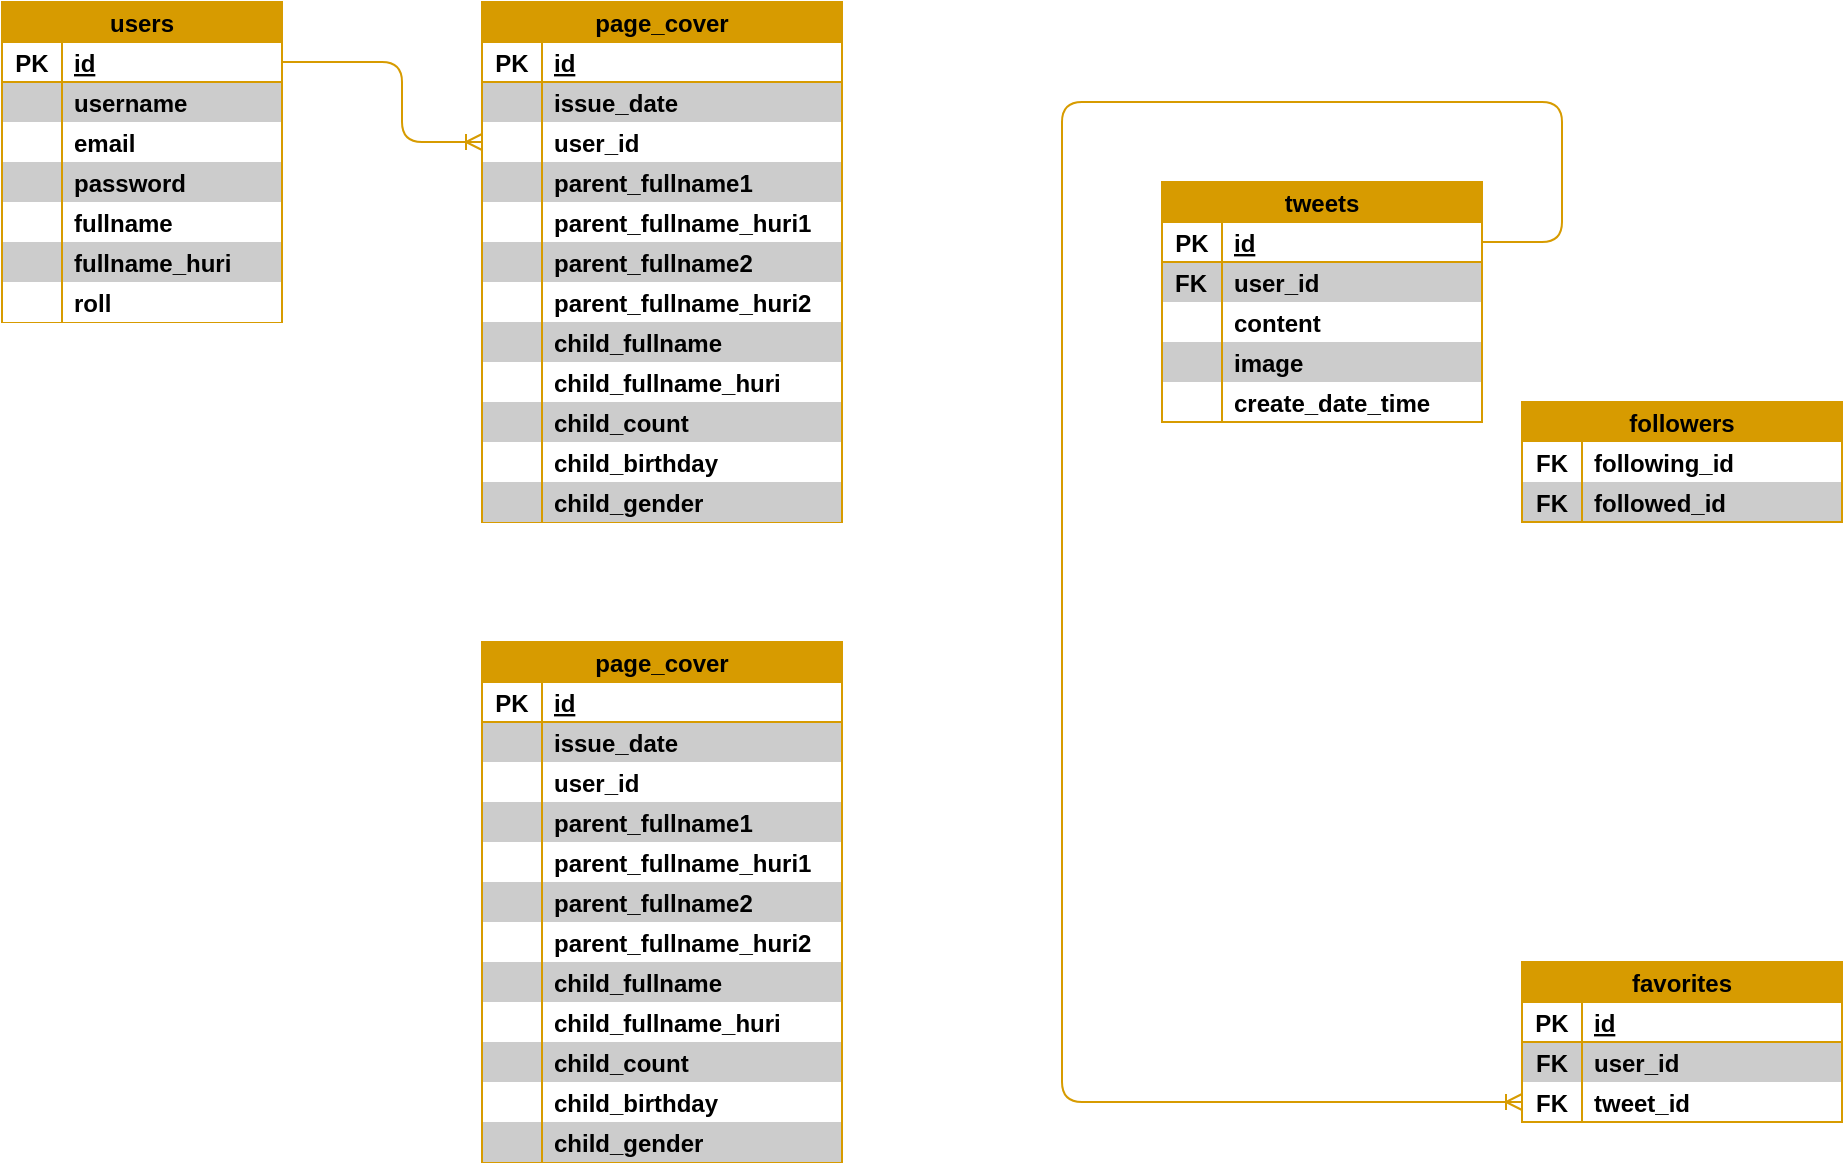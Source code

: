 <mxfile>
    <diagram id="yRzsNNlzmwT56zNl8328" name="ページ1">
        <mxGraphModel dx="1032" dy="677" grid="1" gridSize="10" guides="1" tooltips="1" connect="1" arrows="1" fold="1" page="1" pageScale="1" pageWidth="1169" pageHeight="827" background="none" math="0" shadow="0">
            <root>
                <mxCell id="0"/>
                <mxCell id="1" parent="0"/>
                <mxCell id="111" value="" style="fontSize=12;html=1;endArrow=ERoneToMany;fontColor=#FFFFFF;edgeStyle=orthogonalEdgeStyle;exitX=1;exitY=0.5;exitDx=0;exitDy=0;fillColor=#e51400;strokeColor=#D79B00;rounded=1;strokeWidth=1;entryX=0;entryY=0.5;entryDx=0;entryDy=0;" parent="1" source="220" target="277" edge="1">
                    <mxGeometry width="100" height="100" relative="1" as="geometry">
                        <mxPoint x="770.0" y="690.54" as="sourcePoint"/>
                        <mxPoint x="750" y="610" as="targetPoint"/>
                        <Array as="points">
                            <mxPoint x="820" y="160"/>
                            <mxPoint x="820" y="90"/>
                            <mxPoint x="570" y="90"/>
                            <mxPoint x="570" y="590"/>
                        </Array>
                    </mxGeometry>
                </mxCell>
                <mxCell id="163" value="users" style="shape=table;startSize=20;container=1;collapsible=1;childLayout=tableLayout;fixedRows=1;rowLines=0;fontStyle=1;align=center;resizeLast=1;fillStyle=auto;strokeColor=#D79B00;strokeWidth=1;fontColor=#000000;fillColor=#D79B00;gradientColor=none;gradientDirection=radial;verticalAlign=middle;rounded=0;shadow=0;spacing=0;" parent="1" vertex="1">
                    <mxGeometry x="40" y="40" width="140" height="160" as="geometry"/>
                </mxCell>
                <mxCell id="164" value="" style="shape=tableRow;horizontal=0;startSize=0;swimlaneHead=0;swimlaneBody=0;fillColor=none;collapsible=0;dropTarget=0;points=[[0,0.5],[1,0.5]];portConstraint=eastwest;top=0;left=0;right=0;bottom=1;fillStyle=auto;strokeColor=#D79B00;strokeWidth=1;fontColor=#000000;" parent="163" vertex="1">
                    <mxGeometry y="20" width="140" height="20" as="geometry"/>
                </mxCell>
                <mxCell id="165" value="PK" style="shape=partialRectangle;connectable=0;fillColor=#FFFFFF;top=1;left=1;bottom=1;right=1;fontStyle=1;overflow=hidden;fillStyle=auto;strokeColor=#D79B00;strokeWidth=1;fontColor=#000000;gradientColor=none;align=center;spacingLeft=0;labelBackgroundColor=none;dashed=1;dashPattern=1 1;spacing=0;" parent="164" vertex="1">
                    <mxGeometry width="30" height="20" as="geometry">
                        <mxRectangle width="30" height="20" as="alternateBounds"/>
                    </mxGeometry>
                </mxCell>
                <mxCell id="166" value="id" style="shape=partialRectangle;connectable=0;fillColor=#FFFFFF;top=1;left=1;bottom=1;right=1;align=left;spacingLeft=6;fontStyle=5;overflow=hidden;fillStyle=auto;strokeColor=#D79B00;strokeWidth=1;fontColor=#000000;labelBackgroundColor=none;dashed=1;dashPattern=1 1;noLabel=0;portConstraintRotation=0;spacing=0;" parent="164" vertex="1">
                    <mxGeometry x="30" width="110" height="20" as="geometry">
                        <mxRectangle width="110" height="20" as="alternateBounds"/>
                    </mxGeometry>
                </mxCell>
                <mxCell id="167" value="" style="shape=tableRow;horizontal=1;startSize=0;swimlaneHead=0;swimlaneBody=0;fillColor=none;collapsible=0;dropTarget=0;points=[[0,0.5],[1,0.5]];portConstraint=eastwest;top=0;left=0;right=0;bottom=0;fillStyle=auto;strokeColor=#D79B00;strokeWidth=1;fontColor=#000000;swimlaneFillColor=default;labelBorderColor=none;labelBackgroundColor=#FF3333;" parent="163" vertex="1">
                    <mxGeometry y="40" width="140" height="20" as="geometry"/>
                </mxCell>
                <mxCell id="168" value="" style="shape=partialRectangle;connectable=0;fillColor=#CCCCCC;top=1;left=1;bottom=0;right=0;editable=1;overflow=hidden;fillStyle=auto;strokeColor=#D79B00;strokeWidth=1;fontColor=#000000;spacing=0;" parent="167" vertex="1">
                    <mxGeometry width="30" height="20" as="geometry">
                        <mxRectangle width="30" height="20" as="alternateBounds"/>
                    </mxGeometry>
                </mxCell>
                <mxCell id="169" value="username" style="shape=partialRectangle;connectable=0;fillColor=#CCCCCC;top=1;left=1;bottom=0;right=1;align=left;spacingLeft=6;overflow=hidden;fillStyle=auto;strokeColor=#D79B00;strokeWidth=1;fontColor=#000000;fontStyle=1;perimeterSpacing=0;spacing=0;" parent="167" vertex="1">
                    <mxGeometry x="30" width="110" height="20" as="geometry">
                        <mxRectangle width="110" height="20" as="alternateBounds"/>
                    </mxGeometry>
                </mxCell>
                <mxCell id="170" value="" style="shape=tableRow;horizontal=0;startSize=0;swimlaneHead=0;swimlaneBody=0;fillColor=none;collapsible=0;dropTarget=0;points=[[0,0.5],[1,0.5]];portConstraint=eastwest;top=0;left=0;right=0;bottom=0;fillStyle=auto;strokeColor=none;strokeWidth=0;fontColor=#000000;" parent="163" vertex="1">
                    <mxGeometry y="60" width="140" height="20" as="geometry"/>
                </mxCell>
                <mxCell id="171" value="" style="shape=partialRectangle;connectable=0;fillColor=#FFFFFF;top=0;left=1;bottom=0;right=1;editable=1;overflow=hidden;fillStyle=auto;strokeColor=#D79B00;strokeWidth=1;fontColor=#000000;spacing=0;" parent="170" vertex="1">
                    <mxGeometry width="30" height="20" as="geometry">
                        <mxRectangle width="30" height="20" as="alternateBounds"/>
                    </mxGeometry>
                </mxCell>
                <mxCell id="172" value="email" style="shape=partialRectangle;connectable=0;fillColor=#FFFFFF;top=0;left=1;bottom=0;right=1;align=left;spacingLeft=6;overflow=hidden;fillStyle=auto;strokeColor=#D79B00;strokeWidth=1;fontColor=#000000;fontStyle=1;spacing=0;" parent="170" vertex="1">
                    <mxGeometry x="30" width="110" height="20" as="geometry">
                        <mxRectangle width="110" height="20" as="alternateBounds"/>
                    </mxGeometry>
                </mxCell>
                <mxCell id="188" value="" style="shape=tableRow;horizontal=0;startSize=0;swimlaneHead=0;swimlaneBody=0;fillColor=none;collapsible=0;dropTarget=0;points=[[0,0.5],[1,0.5]];portConstraint=eastwest;top=0;left=0;right=0;bottom=0;fillStyle=auto;strokeColor=none;strokeWidth=0;fontColor=#000000;" parent="163" vertex="1">
                    <mxGeometry y="80" width="140" height="20" as="geometry"/>
                </mxCell>
                <mxCell id="189" value="" style="shape=partialRectangle;connectable=0;fillColor=#CCCCCC;top=0;left=1;bottom=0;right=1;editable=1;overflow=hidden;fillStyle=auto;strokeColor=#D79B00;strokeWidth=1;fontColor=#000000;spacing=0;" parent="188" vertex="1">
                    <mxGeometry width="30" height="20" as="geometry">
                        <mxRectangle width="30" height="20" as="alternateBounds"/>
                    </mxGeometry>
                </mxCell>
                <mxCell id="190" value="password" style="shape=partialRectangle;connectable=0;fillColor=#CCCCCC;top=0;left=1;bottom=0;right=1;align=left;spacingLeft=6;overflow=hidden;fillStyle=auto;strokeColor=#D79B00;strokeWidth=1;fontColor=#000000;fontStyle=1;spacing=0;" parent="188" vertex="1">
                    <mxGeometry x="30" width="110" height="20" as="geometry">
                        <mxRectangle width="110" height="20" as="alternateBounds"/>
                    </mxGeometry>
                </mxCell>
                <mxCell id="210" value="" style="shape=tableRow;horizontal=0;startSize=0;swimlaneHead=0;swimlaneBody=0;fillColor=none;collapsible=0;dropTarget=0;points=[[0,0.5],[1,0.5]];portConstraint=eastwest;top=0;left=0;right=0;bottom=0;fillStyle=auto;strokeColor=none;strokeWidth=0;fontColor=#000000;" parent="163" vertex="1">
                    <mxGeometry y="100" width="140" height="20" as="geometry"/>
                </mxCell>
                <mxCell id="211" value="" style="shape=partialRectangle;connectable=0;fillColor=#FFFFFF;top=0;left=1;bottom=0;right=1;editable=1;overflow=hidden;fillStyle=auto;strokeColor=#D79B00;strokeWidth=1;fontColor=#000000;spacing=0;" parent="210" vertex="1">
                    <mxGeometry width="30" height="20" as="geometry">
                        <mxRectangle width="30" height="20" as="alternateBounds"/>
                    </mxGeometry>
                </mxCell>
                <mxCell id="212" value="fullname" style="shape=partialRectangle;connectable=0;fillColor=#FFFFFF;top=0;left=1;bottom=0;right=1;align=left;spacingLeft=6;overflow=hidden;fillStyle=auto;strokeColor=#D79B00;strokeWidth=1;fontColor=#000000;fontStyle=1;spacing=0;" parent="210" vertex="1">
                    <mxGeometry x="30" width="110" height="20" as="geometry">
                        <mxRectangle width="110" height="20" as="alternateBounds"/>
                    </mxGeometry>
                </mxCell>
                <mxCell id="213" value="" style="shape=tableRow;horizontal=0;startSize=0;swimlaneHead=0;swimlaneBody=0;fillColor=none;collapsible=0;dropTarget=0;points=[[0,0.5],[1,0.5]];portConstraint=eastwest;top=0;left=0;right=0;bottom=0;fillStyle=auto;strokeColor=none;strokeWidth=0;fontColor=#000000;" parent="163" vertex="1">
                    <mxGeometry y="120" width="140" height="20" as="geometry"/>
                </mxCell>
                <mxCell id="214" value="" style="shape=partialRectangle;connectable=0;fillColor=#CCCCCC;top=0;left=1;bottom=0;right=1;editable=1;overflow=hidden;fillStyle=auto;strokeColor=#D79B00;strokeWidth=1;fontColor=#000000;spacing=0;" parent="213" vertex="1">
                    <mxGeometry width="30" height="20" as="geometry">
                        <mxRectangle width="30" height="20" as="alternateBounds"/>
                    </mxGeometry>
                </mxCell>
                <mxCell id="215" value="fullname_huri" style="shape=partialRectangle;connectable=0;fillColor=#CCCCCC;top=0;left=1;bottom=0;right=1;align=left;spacingLeft=6;overflow=hidden;fillStyle=auto;strokeColor=#D79B00;strokeWidth=1;fontColor=#000000;fontStyle=1;spacing=0;" parent="213" vertex="1">
                    <mxGeometry x="30" width="110" height="20" as="geometry">
                        <mxRectangle width="110" height="20" as="alternateBounds"/>
                    </mxGeometry>
                </mxCell>
                <mxCell id="216" value="" style="shape=tableRow;horizontal=0;startSize=0;swimlaneHead=0;swimlaneBody=0;fillColor=none;collapsible=0;dropTarget=0;points=[[0,0.5],[1,0.5]];portConstraint=eastwest;top=0;left=0;right=0;bottom=0;fillStyle=auto;strokeColor=none;strokeWidth=0;fontColor=#000000;" parent="163" vertex="1">
                    <mxGeometry y="140" width="140" height="20" as="geometry"/>
                </mxCell>
                <mxCell id="217" value="" style="shape=partialRectangle;connectable=0;fillColor=#FFFFFF;top=0;left=1;bottom=0;right=1;editable=1;overflow=hidden;fillStyle=auto;strokeColor=#D79B00;strokeWidth=1;fontColor=#000000;spacing=0;" parent="216" vertex="1">
                    <mxGeometry width="30" height="20" as="geometry">
                        <mxRectangle width="30" height="20" as="alternateBounds"/>
                    </mxGeometry>
                </mxCell>
                <mxCell id="218" value="roll" style="shape=partialRectangle;connectable=0;fillColor=#FFFFFF;top=0;left=1;bottom=0;right=1;align=left;spacingLeft=6;overflow=hidden;fillStyle=auto;strokeColor=#D79B00;strokeWidth=1;fontColor=#000000;fontStyle=1;spacing=0;" parent="216" vertex="1">
                    <mxGeometry x="30" width="110" height="20" as="geometry">
                        <mxRectangle width="110" height="20" as="alternateBounds"/>
                    </mxGeometry>
                </mxCell>
                <mxCell id="219" value="tweets" style="shape=table;startSize=20;container=1;collapsible=1;childLayout=tableLayout;fixedRows=1;rowLines=0;fontStyle=1;align=center;resizeLast=1;fillStyle=auto;strokeColor=#D79B00;strokeWidth=1;fontColor=#000000;fillColor=#D79B00;gradientColor=none;gradientDirection=radial;verticalAlign=middle;rounded=0;shadow=0;spacing=0;" parent="1" vertex="1">
                    <mxGeometry x="620" y="130" width="160" height="120" as="geometry"/>
                </mxCell>
                <mxCell id="220" value="" style="shape=tableRow;horizontal=0;startSize=0;swimlaneHead=0;swimlaneBody=0;fillColor=none;collapsible=0;dropTarget=0;points=[[0,0.5],[1,0.5]];portConstraint=eastwest;top=0;left=0;right=0;bottom=1;fillStyle=auto;strokeColor=#D79B00;strokeWidth=1;fontColor=#000000;" parent="219" vertex="1">
                    <mxGeometry y="20" width="160" height="20" as="geometry"/>
                </mxCell>
                <mxCell id="221" value="PK" style="shape=partialRectangle;connectable=0;fillColor=#FFFFFF;top=1;left=1;bottom=1;right=1;fontStyle=1;overflow=hidden;fillStyle=auto;strokeColor=#D79B00;strokeWidth=1;fontColor=#000000;gradientColor=none;align=center;spacingLeft=0;labelBackgroundColor=none;dashed=1;dashPattern=1 1;" parent="220" vertex="1">
                    <mxGeometry width="30" height="20" as="geometry">
                        <mxRectangle width="30" height="20" as="alternateBounds"/>
                    </mxGeometry>
                </mxCell>
                <mxCell id="222" value="id" style="shape=partialRectangle;connectable=0;fillColor=#FFFFFF;top=1;left=1;bottom=1;right=1;align=left;spacingLeft=6;fontStyle=5;overflow=hidden;fillStyle=auto;strokeColor=#D79B00;strokeWidth=1;fontColor=#000000;labelBackgroundColor=none;dashed=1;dashPattern=1 1;noLabel=0;portConstraintRotation=0;spacing=0;" parent="220" vertex="1">
                    <mxGeometry x="30" width="130" height="20" as="geometry">
                        <mxRectangle width="130" height="20" as="alternateBounds"/>
                    </mxGeometry>
                </mxCell>
                <mxCell id="223" value="" style="shape=tableRow;horizontal=1;startSize=0;swimlaneHead=0;swimlaneBody=0;fillColor=none;collapsible=0;dropTarget=0;points=[[0,0.5],[1,0.5]];portConstraint=eastwest;top=0;left=0;right=0;bottom=0;fillStyle=auto;strokeColor=#D79B00;strokeWidth=1;fontColor=#000000;swimlaneFillColor=default;labelBorderColor=none;labelBackgroundColor=#FF3333;" parent="219" vertex="1">
                    <mxGeometry y="40" width="160" height="20" as="geometry"/>
                </mxCell>
                <mxCell id="224" value="FK" style="shape=partialRectangle;connectable=0;fillColor=#CCCCCC;top=1;left=1;bottom=0;right=0;editable=1;overflow=hidden;fillStyle=auto;strokeColor=#D79B00;strokeWidth=1;fontColor=#000000;fontStyle=1;align=center;gradientColor=none;spacingLeft=-1;labelBackgroundColor=none;dashed=1;dashPattern=1 1;" parent="223" vertex="1">
                    <mxGeometry width="30" height="20" as="geometry">
                        <mxRectangle width="30" height="20" as="alternateBounds"/>
                    </mxGeometry>
                </mxCell>
                <mxCell id="225" value="user_id" style="shape=partialRectangle;connectable=0;fillColor=#CCCCCC;top=1;left=1;bottom=0;right=1;align=left;spacingLeft=6;overflow=hidden;fillStyle=auto;strokeColor=#D79B00;strokeWidth=1;fontColor=#000000;fontStyle=1;perimeterSpacing=0;spacing=0;" parent="223" vertex="1">
                    <mxGeometry x="30" width="130" height="20" as="geometry">
                        <mxRectangle width="130" height="20" as="alternateBounds"/>
                    </mxGeometry>
                </mxCell>
                <mxCell id="226" value="" style="shape=tableRow;horizontal=0;startSize=0;swimlaneHead=0;swimlaneBody=0;fillColor=none;collapsible=0;dropTarget=0;points=[[0,0.5],[1,0.5]];portConstraint=eastwest;top=0;left=0;right=0;bottom=0;fillStyle=auto;strokeColor=none;strokeWidth=0;fontColor=#000000;" parent="219" vertex="1">
                    <mxGeometry y="60" width="160" height="20" as="geometry"/>
                </mxCell>
                <mxCell id="227" value="" style="shape=partialRectangle;connectable=0;fillColor=#FFFFFF;top=0;left=1;bottom=0;right=1;editable=1;overflow=hidden;fillStyle=auto;strokeColor=#D79B00;strokeWidth=1;fontColor=#000000;" parent="226" vertex="1">
                    <mxGeometry width="30" height="20" as="geometry">
                        <mxRectangle width="30" height="20" as="alternateBounds"/>
                    </mxGeometry>
                </mxCell>
                <mxCell id="228" value="content" style="shape=partialRectangle;connectable=0;fillColor=#FFFFFF;top=0;left=1;bottom=0;right=1;align=left;spacingLeft=6;overflow=hidden;fillStyle=auto;strokeColor=#D79B00;strokeWidth=1;fontColor=#000000;fontStyle=1;spacing=0;" parent="226" vertex="1">
                    <mxGeometry x="30" width="130" height="20" as="geometry">
                        <mxRectangle width="130" height="20" as="alternateBounds"/>
                    </mxGeometry>
                </mxCell>
                <mxCell id="229" value="" style="shape=tableRow;horizontal=0;startSize=0;swimlaneHead=0;swimlaneBody=0;fillColor=none;collapsible=0;dropTarget=0;points=[[0,0.5],[1,0.5]];portConstraint=eastwest;top=0;left=0;right=0;bottom=0;fillStyle=auto;strokeColor=none;strokeWidth=0;fontColor=#000000;" parent="219" vertex="1">
                    <mxGeometry y="80" width="160" height="20" as="geometry"/>
                </mxCell>
                <mxCell id="230" value="" style="shape=partialRectangle;connectable=0;fillColor=#CCCCCC;top=0;left=1;bottom=0;right=1;editable=1;overflow=hidden;fillStyle=auto;strokeColor=#D79B00;strokeWidth=1;fontColor=#000000;" parent="229" vertex="1">
                    <mxGeometry width="30" height="20" as="geometry">
                        <mxRectangle width="30" height="20" as="alternateBounds"/>
                    </mxGeometry>
                </mxCell>
                <mxCell id="231" value="image" style="shape=partialRectangle;connectable=0;fillColor=#CCCCCC;top=0;left=1;bottom=0;right=1;align=left;spacingLeft=6;overflow=hidden;fillStyle=auto;strokeColor=#D79B00;strokeWidth=1;fontColor=#000000;fontStyle=1;spacing=0;" parent="229" vertex="1">
                    <mxGeometry x="30" width="130" height="20" as="geometry">
                        <mxRectangle width="130" height="20" as="alternateBounds"/>
                    </mxGeometry>
                </mxCell>
                <mxCell id="232" value="" style="shape=tableRow;horizontal=0;startSize=0;swimlaneHead=0;swimlaneBody=0;fillColor=none;collapsible=0;dropTarget=0;points=[[0,0.5],[1,0.5]];portConstraint=eastwest;top=0;left=0;right=0;bottom=0;fillStyle=auto;strokeColor=none;strokeWidth=0;fontColor=#000000;" parent="219" vertex="1">
                    <mxGeometry y="100" width="160" height="20" as="geometry"/>
                </mxCell>
                <mxCell id="233" value="" style="shape=partialRectangle;connectable=0;fillColor=#FFFFFF;top=0;left=1;bottom=1;right=1;editable=1;overflow=hidden;fillStyle=auto;strokeColor=#D79B00;strokeWidth=1;fontColor=#000000;" parent="232" vertex="1">
                    <mxGeometry width="30" height="20" as="geometry">
                        <mxRectangle width="30" height="20" as="alternateBounds"/>
                    </mxGeometry>
                </mxCell>
                <mxCell id="234" value="create_date_time" style="shape=partialRectangle;connectable=0;fillColor=#FFFFFF;top=0;left=1;bottom=1;right=1;align=left;spacingLeft=6;overflow=hidden;fillStyle=auto;strokeColor=#D79B00;strokeWidth=1;fontColor=#000000;fontStyle=1;spacing=0;" parent="232" vertex="1">
                    <mxGeometry x="30" width="130" height="20" as="geometry">
                        <mxRectangle width="130" height="20" as="alternateBounds"/>
                    </mxGeometry>
                </mxCell>
                <mxCell id="270" value="favorites" style="shape=table;startSize=20;container=1;collapsible=1;childLayout=tableLayout;fixedRows=1;rowLines=0;fontStyle=1;align=center;resizeLast=1;fillStyle=auto;strokeColor=#D79B00;strokeWidth=1;fontColor=#000000;fillColor=#D79B00;gradientColor=none;gradientDirection=radial;verticalAlign=middle;rounded=0;shadow=0;spacing=0;" parent="1" vertex="1">
                    <mxGeometry x="800" y="520" width="160" height="80" as="geometry"/>
                </mxCell>
                <mxCell id="271" value="" style="shape=tableRow;horizontal=0;startSize=0;swimlaneHead=0;swimlaneBody=0;fillColor=none;collapsible=0;dropTarget=0;points=[[0,0.5],[1,0.5]];portConstraint=eastwest;top=0;left=0;right=0;bottom=1;fillStyle=auto;strokeColor=#D79B00;strokeWidth=1;fontColor=#000000;" parent="270" vertex="1">
                    <mxGeometry y="20" width="160" height="20" as="geometry"/>
                </mxCell>
                <mxCell id="272" value="PK" style="shape=partialRectangle;connectable=0;fillColor=#FFFFFF;top=1;left=1;bottom=1;right=1;fontStyle=1;overflow=hidden;fillStyle=auto;strokeColor=#D79B00;strokeWidth=1;fontColor=#000000;gradientColor=none;align=center;spacingLeft=0;labelBackgroundColor=none;dashed=1;dashPattern=1 1;spacing=0;" parent="271" vertex="1">
                    <mxGeometry width="30" height="20" as="geometry">
                        <mxRectangle width="30" height="20" as="alternateBounds"/>
                    </mxGeometry>
                </mxCell>
                <mxCell id="273" value="id" style="shape=partialRectangle;connectable=0;fillColor=#FFFFFF;top=1;left=1;bottom=1;right=1;align=left;spacingLeft=6;fontStyle=5;overflow=hidden;fillStyle=auto;strokeColor=#D79B00;strokeWidth=1;fontColor=#000000;labelBackgroundColor=none;dashed=1;dashPattern=1 1;noLabel=0;portConstraintRotation=0;spacing=0;" parent="271" vertex="1">
                    <mxGeometry x="30" width="130" height="20" as="geometry">
                        <mxRectangle width="130" height="20" as="alternateBounds"/>
                    </mxGeometry>
                </mxCell>
                <mxCell id="274" value="" style="shape=tableRow;horizontal=1;startSize=0;swimlaneHead=0;swimlaneBody=0;fillColor=none;collapsible=0;dropTarget=0;points=[[0,0.5],[1,0.5]];portConstraint=eastwest;top=0;left=0;right=0;bottom=0;fillStyle=auto;strokeColor=#D79B00;strokeWidth=1;fontColor=#000000;swimlaneFillColor=default;labelBorderColor=none;labelBackgroundColor=#FF3333;" parent="270" vertex="1">
                    <mxGeometry y="40" width="160" height="20" as="geometry"/>
                </mxCell>
                <mxCell id="275" value="FK" style="shape=partialRectangle;connectable=0;fillColor=#CCCCCC;top=1;left=1;bottom=0;right=0;editable=1;overflow=hidden;fillStyle=auto;strokeColor=#D79B00;strokeWidth=1;fontColor=#000000;fontStyle=1;align=center;gradientColor=none;spacingLeft=0;labelBackgroundColor=none;dashed=1;dashPattern=1 1;spacing=0;" parent="274" vertex="1">
                    <mxGeometry width="30" height="20" as="geometry">
                        <mxRectangle width="30" height="20" as="alternateBounds"/>
                    </mxGeometry>
                </mxCell>
                <mxCell id="276" value="user_id" style="shape=partialRectangle;connectable=0;fillColor=#CCCCCC;top=1;left=1;bottom=0;right=1;align=left;spacingLeft=6;overflow=hidden;fillStyle=auto;strokeColor=#D79B00;strokeWidth=1;fontColor=#000000;fontStyle=1;perimeterSpacing=0;spacing=0;" parent="274" vertex="1">
                    <mxGeometry x="30" width="130" height="20" as="geometry">
                        <mxRectangle width="130" height="20" as="alternateBounds"/>
                    </mxGeometry>
                </mxCell>
                <mxCell id="277" value="" style="shape=tableRow;horizontal=0;startSize=0;swimlaneHead=0;swimlaneBody=0;fillColor=none;collapsible=0;dropTarget=0;points=[[0,0.5],[1,0.5]];portConstraint=eastwest;top=0;left=0;right=0;bottom=0;fillStyle=auto;strokeColor=none;strokeWidth=0;fontColor=#000000;" parent="270" vertex="1">
                    <mxGeometry y="60" width="160" height="20" as="geometry"/>
                </mxCell>
                <mxCell id="278" value="FK" style="shape=partialRectangle;connectable=0;fillColor=#FFFFFF;top=0;left=1;bottom=1;right=1;editable=1;overflow=hidden;fillStyle=auto;strokeColor=#D79B00;strokeWidth=1;fontColor=#000000;fontStyle=1;align=center;spacing=0;" parent="277" vertex="1">
                    <mxGeometry width="30" height="20" as="geometry">
                        <mxRectangle width="30" height="20" as="alternateBounds"/>
                    </mxGeometry>
                </mxCell>
                <mxCell id="279" value="tweet_id" style="shape=partialRectangle;connectable=0;fillColor=#FFFFFF;top=0;left=1;bottom=1;right=1;align=left;spacingLeft=6;overflow=hidden;fillStyle=auto;strokeColor=#D79B00;strokeWidth=1;fontColor=#000000;fontStyle=1;spacing=0;" parent="277" vertex="1">
                    <mxGeometry x="30" width="130" height="20" as="geometry">
                        <mxRectangle width="130" height="20" as="alternateBounds"/>
                    </mxGeometry>
                </mxCell>
                <mxCell id="289" value="followers" style="shape=table;startSize=20;container=1;collapsible=1;childLayout=tableLayout;fixedRows=1;rowLines=0;fontStyle=1;align=center;resizeLast=1;fillStyle=auto;strokeColor=#D79B00;strokeWidth=1;fontColor=#000000;fillColor=#D79B00;gradientColor=none;gradientDirection=radial;verticalAlign=middle;rounded=0;shadow=0;spacing=0;" parent="1" vertex="1">
                    <mxGeometry x="800" y="240" width="160" height="60" as="geometry"/>
                </mxCell>
                <mxCell id="296" value="" style="shape=tableRow;horizontal=0;startSize=0;swimlaneHead=0;swimlaneBody=0;fillColor=none;collapsible=0;dropTarget=0;points=[[0,0.5],[1,0.5]];portConstraint=eastwest;top=0;left=0;right=0;bottom=0;fillStyle=auto;strokeColor=none;strokeWidth=0;fontColor=#000000;" parent="289" vertex="1">
                    <mxGeometry y="20" width="160" height="20" as="geometry"/>
                </mxCell>
                <mxCell id="297" value="FK" style="shape=partialRectangle;connectable=0;fillColor=#FFFFFF;top=0;left=1;bottom=0;right=1;editable=1;overflow=hidden;fillStyle=auto;strokeColor=#D79B00;strokeWidth=1;fontColor=#000000;fontStyle=1;align=center;spacing=0;" parent="296" vertex="1">
                    <mxGeometry width="30" height="20" as="geometry">
                        <mxRectangle width="30" height="20" as="alternateBounds"/>
                    </mxGeometry>
                </mxCell>
                <mxCell id="298" value="following_id" style="shape=partialRectangle;connectable=0;fillColor=#FFFFFF;top=0;left=1;bottom=0;right=1;align=left;spacingLeft=6;overflow=hidden;fillStyle=auto;strokeColor=#D79B00;strokeWidth=1;fontColor=#000000;fontStyle=1;spacing=0;" parent="296" vertex="1">
                    <mxGeometry x="30" width="130" height="20" as="geometry">
                        <mxRectangle width="130" height="20" as="alternateBounds"/>
                    </mxGeometry>
                </mxCell>
                <mxCell id="305" value="" style="shape=tableRow;horizontal=0;startSize=0;swimlaneHead=0;swimlaneBody=0;fillColor=none;collapsible=0;dropTarget=0;points=[[0,0.5],[1,0.5]];portConstraint=eastwest;top=0;left=0;right=0;bottom=0;fillStyle=auto;strokeColor=none;strokeWidth=1;fontColor=#000000;swimlaneFillColor=none;" parent="289" vertex="1">
                    <mxGeometry y="40" width="160" height="20" as="geometry"/>
                </mxCell>
                <mxCell id="306" value="FK" style="shape=partialRectangle;connectable=0;fillColor=#CCCCCC;top=0;left=1;bottom=1;right=1;editable=1;overflow=hidden;fillStyle=auto;strokeColor=#D79B00;strokeWidth=1;fontColor=#000000;spacing=0;fontStyle=1" parent="305" vertex="1">
                    <mxGeometry width="30" height="20" as="geometry">
                        <mxRectangle width="30" height="20" as="alternateBounds"/>
                    </mxGeometry>
                </mxCell>
                <mxCell id="307" value="followed_id" style="shape=partialRectangle;connectable=0;fillColor=#CCCCCC;top=0;left=1;bottom=1;right=1;align=left;spacingLeft=6;overflow=hidden;fillStyle=auto;strokeColor=#D79B00;strokeWidth=1;fontColor=#000000;fontStyle=1;spacing=0;" parent="305" vertex="1">
                    <mxGeometry x="30" width="130" height="20" as="geometry">
                        <mxRectangle width="130" height="20" as="alternateBounds"/>
                    </mxGeometry>
                </mxCell>
                <mxCell id="353" value="" style="fontSize=12;html=1;endArrow=ERoneToMany;fontColor=#FFFFFF;edgeStyle=orthogonalEdgeStyle;fillColor=#e51400;strokeColor=#D79B00;rounded=1;strokeWidth=1;exitX=1;exitY=0.5;exitDx=0;exitDy=0;entryX=0;entryY=0.5;entryDx=0;entryDy=0;" parent="1" source="164" target="452" edge="1">
                    <mxGeometry width="100" height="100" relative="1" as="geometry">
                        <mxPoint x="200" y="70" as="sourcePoint"/>
                        <mxPoint x="280" y="70" as="targetPoint"/>
                        <Array as="points">
                            <mxPoint x="240" y="70"/>
                            <mxPoint x="240" y="110"/>
                        </Array>
                    </mxGeometry>
                </mxCell>
                <mxCell id="408" value="" style="shape=tableRow;horizontal=0;startSize=0;swimlaneHead=0;swimlaneBody=0;fillColor=none;collapsible=0;dropTarget=0;points=[[0,0.5],[1,0.5]];portConstraint=eastwest;top=0;left=0;right=0;bottom=0;" vertex="1" parent="1">
                    <mxGeometry x="60" y="380" width="180" height="30" as="geometry"/>
                </mxCell>
                <mxCell id="409" value="" style="shape=partialRectangle;connectable=0;fillColor=none;top=0;left=0;bottom=0;right=0;editable=1;overflow=hidden;" vertex="1" parent="408">
                    <mxGeometry width="30" height="30" as="geometry">
                        <mxRectangle width="30" height="30" as="alternateBounds"/>
                    </mxGeometry>
                </mxCell>
                <mxCell id="411" value="" style="shape=tableRow;horizontal=0;startSize=0;swimlaneHead=0;swimlaneBody=0;fillColor=none;collapsible=0;dropTarget=0;points=[[0,0.5],[1,0.5]];portConstraint=eastwest;top=0;left=0;right=0;bottom=0;" vertex="1" parent="1">
                    <mxGeometry x="70" y="390" width="180" height="30" as="geometry"/>
                </mxCell>
                <mxCell id="414" value="" style="shape=tableRow;horizontal=0;startSize=0;swimlaneHead=0;swimlaneBody=0;fillColor=none;collapsible=0;dropTarget=0;points=[[0,0.5],[1,0.5]];portConstraint=eastwest;top=0;left=0;right=0;bottom=0;" vertex="1" parent="1">
                    <mxGeometry x="80" y="400" width="340" height="30" as="geometry"/>
                </mxCell>
                <mxCell id="415" value="" style="shape=partialRectangle;connectable=0;fillColor=none;top=0;left=0;bottom=0;right=0;editable=1;overflow=hidden;" vertex="1" parent="414">
                    <mxGeometry width="30" height="30" as="geometry">
                        <mxRectangle width="30" height="30" as="alternateBounds"/>
                    </mxGeometry>
                </mxCell>
                <mxCell id="445" value="page_cover" style="shape=table;startSize=20;container=1;collapsible=1;childLayout=tableLayout;fixedRows=1;rowLines=0;fontStyle=1;align=center;resizeLast=1;fillStyle=auto;strokeColor=#D79B00;strokeWidth=1;fontColor=#000000;fillColor=#D79B00;gradientColor=none;gradientDirection=radial;verticalAlign=middle;rounded=0;shadow=0;spacing=0;" vertex="1" parent="1">
                    <mxGeometry x="280" y="40" width="180" height="260" as="geometry"/>
                </mxCell>
                <mxCell id="446" value="" style="shape=tableRow;horizontal=0;startSize=0;swimlaneHead=0;swimlaneBody=0;fillColor=none;collapsible=0;dropTarget=0;points=[[0,0.5],[1,0.5]];portConstraint=eastwest;top=0;left=0;right=0;bottom=1;fillStyle=auto;strokeColor=#D79B00;strokeWidth=1;fontColor=#000000;" vertex="1" parent="445">
                    <mxGeometry y="20" width="180" height="20" as="geometry"/>
                </mxCell>
                <mxCell id="447" value="PK" style="shape=partialRectangle;connectable=0;fillColor=#FFFFFF;top=1;left=1;bottom=1;right=1;fontStyle=1;overflow=hidden;fillStyle=auto;strokeColor=#D79B00;strokeWidth=1;fontColor=#000000;gradientColor=none;align=center;spacingLeft=0;labelBackgroundColor=none;dashed=1;dashPattern=1 1;spacing=0;" vertex="1" parent="446">
                    <mxGeometry width="30" height="20" as="geometry">
                        <mxRectangle width="30" height="20" as="alternateBounds"/>
                    </mxGeometry>
                </mxCell>
                <mxCell id="448" value="id" style="shape=partialRectangle;connectable=0;fillColor=#FFFFFF;top=1;left=1;bottom=1;right=1;align=left;spacingLeft=6;fontStyle=5;overflow=hidden;fillStyle=auto;strokeColor=#D79B00;strokeWidth=1;fontColor=#000000;labelBackgroundColor=none;dashed=1;dashPattern=1 1;noLabel=0;portConstraintRotation=0;spacing=0;" vertex="1" parent="446">
                    <mxGeometry x="30" width="150" height="20" as="geometry">
                        <mxRectangle width="150" height="20" as="alternateBounds"/>
                    </mxGeometry>
                </mxCell>
                <mxCell id="449" value="" style="shape=tableRow;horizontal=1;startSize=0;swimlaneHead=0;swimlaneBody=0;fillColor=none;collapsible=0;dropTarget=0;points=[[0,0.5],[1,0.5]];portConstraint=eastwest;top=0;left=0;right=0;bottom=0;fillStyle=auto;strokeColor=#D79B00;strokeWidth=1;fontColor=#000000;swimlaneFillColor=default;labelBorderColor=none;labelBackgroundColor=#FF3333;" vertex="1" parent="445">
                    <mxGeometry y="40" width="180" height="20" as="geometry"/>
                </mxCell>
                <mxCell id="450" value="" style="shape=partialRectangle;connectable=0;fillColor=#CCCCCC;top=1;left=1;bottom=0;right=0;editable=1;overflow=hidden;fillStyle=auto;strokeColor=#D79B00;strokeWidth=1;fontColor=#000000;spacing=0;" vertex="1" parent="449">
                    <mxGeometry width="30" height="20" as="geometry">
                        <mxRectangle width="30" height="20" as="alternateBounds"/>
                    </mxGeometry>
                </mxCell>
                <mxCell id="451" value="issue_date" style="shape=partialRectangle;connectable=0;fillColor=#CCCCCC;top=1;left=1;bottom=0;right=1;align=left;spacingLeft=6;overflow=hidden;fillStyle=auto;strokeColor=#D79B00;strokeWidth=1;fontColor=#000000;fontStyle=1;perimeterSpacing=0;spacing=0;" vertex="1" parent="449">
                    <mxGeometry x="30" width="150" height="20" as="geometry">
                        <mxRectangle width="150" height="20" as="alternateBounds"/>
                    </mxGeometry>
                </mxCell>
                <mxCell id="452" value="" style="shape=tableRow;horizontal=0;startSize=0;swimlaneHead=0;swimlaneBody=0;fillColor=none;collapsible=0;dropTarget=0;points=[[0,0.5],[1,0.5]];portConstraint=eastwest;top=0;left=0;right=0;bottom=0;fillStyle=auto;strokeColor=none;strokeWidth=0;fontColor=#000000;" vertex="1" parent="445">
                    <mxGeometry y="60" width="180" height="20" as="geometry"/>
                </mxCell>
                <mxCell id="453" value="" style="shape=partialRectangle;connectable=0;fillColor=#FFFFFF;top=0;left=1;bottom=0;right=1;editable=1;overflow=hidden;fillStyle=auto;strokeColor=#D79B00;strokeWidth=1;fontColor=#000000;spacing=0;" vertex="1" parent="452">
                    <mxGeometry width="30" height="20" as="geometry">
                        <mxRectangle width="30" height="20" as="alternateBounds"/>
                    </mxGeometry>
                </mxCell>
                <mxCell id="454" value="user_id" style="shape=partialRectangle;connectable=0;fillColor=#FFFFFF;top=0;left=1;bottom=0;right=1;align=left;spacingLeft=6;overflow=hidden;fillStyle=auto;strokeColor=#D79B00;strokeWidth=1;fontColor=#000000;fontStyle=1;spacing=0;" vertex="1" parent="452">
                    <mxGeometry x="30" width="150" height="20" as="geometry">
                        <mxRectangle width="150" height="20" as="alternateBounds"/>
                    </mxGeometry>
                </mxCell>
                <mxCell id="455" value="" style="shape=tableRow;horizontal=0;startSize=0;swimlaneHead=0;swimlaneBody=0;fillColor=none;collapsible=0;dropTarget=0;points=[[0,0.5],[1,0.5]];portConstraint=eastwest;top=0;left=0;right=0;bottom=0;fillStyle=auto;strokeColor=none;strokeWidth=0;fontColor=#000000;" vertex="1" parent="445">
                    <mxGeometry y="80" width="180" height="20" as="geometry"/>
                </mxCell>
                <mxCell id="456" value="" style="shape=partialRectangle;connectable=0;fillColor=#CCCCCC;top=0;left=1;bottom=0;right=1;editable=1;overflow=hidden;fillStyle=auto;strokeColor=#D79B00;strokeWidth=1;fontColor=#000000;spacing=0;" vertex="1" parent="455">
                    <mxGeometry width="30" height="20" as="geometry">
                        <mxRectangle width="30" height="20" as="alternateBounds"/>
                    </mxGeometry>
                </mxCell>
                <mxCell id="457" value="parent_fullname1" style="shape=partialRectangle;connectable=0;fillColor=#CCCCCC;top=0;left=1;bottom=0;right=1;align=left;spacingLeft=6;overflow=hidden;fillStyle=auto;strokeColor=#D79B00;strokeWidth=1;fontColor=#000000;fontStyle=1;spacing=0;" vertex="1" parent="455">
                    <mxGeometry x="30" width="150" height="20" as="geometry">
                        <mxRectangle width="150" height="20" as="alternateBounds"/>
                    </mxGeometry>
                </mxCell>
                <mxCell id="458" value="" style="shape=tableRow;horizontal=0;startSize=0;swimlaneHead=0;swimlaneBody=0;fillColor=none;collapsible=0;dropTarget=0;points=[[0,0.5],[1,0.5]];portConstraint=eastwest;top=0;left=0;right=0;bottom=0;fillStyle=auto;strokeColor=none;strokeWidth=0;fontColor=#000000;" vertex="1" parent="445">
                    <mxGeometry y="100" width="180" height="20" as="geometry"/>
                </mxCell>
                <mxCell id="459" value="" style="shape=partialRectangle;connectable=0;fillColor=#FFFFFF;top=0;left=1;bottom=0;right=1;editable=1;overflow=hidden;fillStyle=auto;strokeColor=#D79B00;strokeWidth=1;fontColor=#000000;spacing=0;" vertex="1" parent="458">
                    <mxGeometry width="30" height="20" as="geometry">
                        <mxRectangle width="30" height="20" as="alternateBounds"/>
                    </mxGeometry>
                </mxCell>
                <mxCell id="460" value="parent_fullname_huri1" style="shape=partialRectangle;connectable=0;fillColor=#FFFFFF;top=0;left=1;bottom=0;right=1;align=left;spacingLeft=6;overflow=hidden;fillStyle=auto;strokeColor=#D79B00;strokeWidth=1;fontColor=#000000;fontStyle=1;spacing=0;" vertex="1" parent="458">
                    <mxGeometry x="30" width="150" height="20" as="geometry">
                        <mxRectangle width="150" height="20" as="alternateBounds"/>
                    </mxGeometry>
                </mxCell>
                <mxCell id="461" value="" style="shape=tableRow;horizontal=0;startSize=0;swimlaneHead=0;swimlaneBody=0;fillColor=none;collapsible=0;dropTarget=0;points=[[0,0.5],[1,0.5]];portConstraint=eastwest;top=0;left=0;right=0;bottom=0;fillStyle=auto;strokeColor=none;strokeWidth=0;fontColor=#000000;" vertex="1" parent="445">
                    <mxGeometry y="120" width="180" height="20" as="geometry"/>
                </mxCell>
                <mxCell id="462" value="" style="shape=partialRectangle;connectable=0;fillColor=#CCCCCC;top=0;left=1;bottom=0;right=1;editable=1;overflow=hidden;fillStyle=auto;strokeColor=#D79B00;strokeWidth=1;fontColor=#000000;spacing=0;" vertex="1" parent="461">
                    <mxGeometry width="30" height="20" as="geometry">
                        <mxRectangle width="30" height="20" as="alternateBounds"/>
                    </mxGeometry>
                </mxCell>
                <mxCell id="463" value="parent_fullname2" style="shape=partialRectangle;connectable=0;fillColor=#CCCCCC;top=0;left=1;bottom=0;right=1;align=left;spacingLeft=6;overflow=hidden;fillStyle=auto;strokeColor=#D79B00;strokeWidth=1;fontColor=#000000;fontStyle=1;spacing=0;" vertex="1" parent="461">
                    <mxGeometry x="30" width="150" height="20" as="geometry">
                        <mxRectangle width="150" height="20" as="alternateBounds"/>
                    </mxGeometry>
                </mxCell>
                <mxCell id="464" value="" style="shape=tableRow;horizontal=0;startSize=0;swimlaneHead=0;swimlaneBody=0;fillColor=none;collapsible=0;dropTarget=0;points=[[0,0.5],[1,0.5]];portConstraint=eastwest;top=0;left=0;right=0;bottom=0;fillStyle=auto;strokeColor=none;strokeWidth=0;fontColor=#000000;" vertex="1" parent="445">
                    <mxGeometry y="140" width="180" height="20" as="geometry"/>
                </mxCell>
                <mxCell id="465" value="" style="shape=partialRectangle;connectable=0;fillColor=#FFFFFF;top=0;left=1;bottom=0;right=1;editable=1;overflow=hidden;fillStyle=auto;strokeColor=#D79B00;strokeWidth=1;fontColor=#000000;spacing=0;" vertex="1" parent="464">
                    <mxGeometry width="30" height="20" as="geometry">
                        <mxRectangle width="30" height="20" as="alternateBounds"/>
                    </mxGeometry>
                </mxCell>
                <mxCell id="466" value="parent_fullname_huri2" style="shape=partialRectangle;connectable=0;fillColor=#FFFFFF;top=0;left=1;bottom=0;right=1;align=left;spacingLeft=6;overflow=hidden;fillStyle=auto;strokeColor=#D79B00;strokeWidth=1;fontColor=#000000;fontStyle=1;spacing=0;" vertex="1" parent="464">
                    <mxGeometry x="30" width="150" height="20" as="geometry">
                        <mxRectangle width="150" height="20" as="alternateBounds"/>
                    </mxGeometry>
                </mxCell>
                <mxCell id="514" style="shape=tableRow;horizontal=0;startSize=0;swimlaneHead=0;swimlaneBody=0;fillColor=none;collapsible=0;dropTarget=0;points=[[0,0.5],[1,0.5]];portConstraint=eastwest;top=0;left=0;right=0;bottom=0;fillStyle=auto;strokeColor=none;strokeWidth=0;fontColor=#000000;" vertex="1" parent="445">
                    <mxGeometry y="160" width="180" height="20" as="geometry"/>
                </mxCell>
                <mxCell id="515" style="shape=partialRectangle;connectable=0;fillColor=#CCCCCC;top=0;left=1;bottom=0;right=1;editable=1;overflow=hidden;fillStyle=auto;strokeColor=#D79B00;strokeWidth=1;fontColor=#000000;spacing=0;" vertex="1" parent="514">
                    <mxGeometry width="30" height="20" as="geometry">
                        <mxRectangle width="30" height="20" as="alternateBounds"/>
                    </mxGeometry>
                </mxCell>
                <mxCell id="516" value="child_fullname" style="shape=partialRectangle;connectable=0;fillColor=#CCCCCC;top=0;left=1;bottom=0;right=1;align=left;spacingLeft=6;overflow=hidden;fillStyle=auto;strokeColor=#D79B00;strokeWidth=1;fontColor=#000000;fontStyle=1;spacing=0;" vertex="1" parent="514">
                    <mxGeometry x="30" width="150" height="20" as="geometry">
                        <mxRectangle width="150" height="20" as="alternateBounds"/>
                    </mxGeometry>
                </mxCell>
                <mxCell id="517" style="shape=tableRow;horizontal=0;startSize=0;swimlaneHead=0;swimlaneBody=0;fillColor=none;collapsible=0;dropTarget=0;points=[[0,0.5],[1,0.5]];portConstraint=eastwest;top=0;left=0;right=0;bottom=0;fillStyle=auto;strokeColor=none;strokeWidth=0;fontColor=#000000;" vertex="1" parent="445">
                    <mxGeometry y="180" width="180" height="20" as="geometry"/>
                </mxCell>
                <mxCell id="518" style="shape=partialRectangle;connectable=0;fillColor=#FFFFFF;top=0;left=1;bottom=0;right=1;editable=1;overflow=hidden;fillStyle=auto;strokeColor=#D79B00;strokeWidth=1;fontColor=#000000;spacing=0;" vertex="1" parent="517">
                    <mxGeometry width="30" height="20" as="geometry">
                        <mxRectangle width="30" height="20" as="alternateBounds"/>
                    </mxGeometry>
                </mxCell>
                <mxCell id="519" value="child_fullname_huri" style="shape=partialRectangle;connectable=0;fillColor=#FFFFFF;top=0;left=1;bottom=0;right=1;align=left;spacingLeft=6;overflow=hidden;fillStyle=auto;strokeColor=#D79B00;strokeWidth=1;fontColor=#000000;fontStyle=1;spacing=0;" vertex="1" parent="517">
                    <mxGeometry x="30" width="150" height="20" as="geometry">
                        <mxRectangle width="150" height="20" as="alternateBounds"/>
                    </mxGeometry>
                </mxCell>
                <mxCell id="520" style="shape=tableRow;horizontal=0;startSize=0;swimlaneHead=0;swimlaneBody=0;fillColor=none;collapsible=0;dropTarget=0;points=[[0,0.5],[1,0.5]];portConstraint=eastwest;top=0;left=0;right=0;bottom=0;fillStyle=auto;strokeColor=none;strokeWidth=0;fontColor=#000000;" vertex="1" parent="445">
                    <mxGeometry y="200" width="180" height="20" as="geometry"/>
                </mxCell>
                <mxCell id="521" style="shape=partialRectangle;connectable=0;fillColor=#CCCCCC;top=0;left=1;bottom=0;right=1;editable=1;overflow=hidden;fillStyle=auto;strokeColor=#D79B00;strokeWidth=1;fontColor=#000000;spacing=0;" vertex="1" parent="520">
                    <mxGeometry width="30" height="20" as="geometry">
                        <mxRectangle width="30" height="20" as="alternateBounds"/>
                    </mxGeometry>
                </mxCell>
                <mxCell id="522" value="child_count" style="shape=partialRectangle;connectable=0;fillColor=#CCCCCC;top=0;left=1;bottom=0;right=1;align=left;spacingLeft=6;overflow=hidden;fillStyle=auto;strokeColor=#D79B00;strokeWidth=1;fontColor=#000000;fontStyle=1;spacing=0;" vertex="1" parent="520">
                    <mxGeometry x="30" width="150" height="20" as="geometry">
                        <mxRectangle width="150" height="20" as="alternateBounds"/>
                    </mxGeometry>
                </mxCell>
                <mxCell id="523" style="shape=tableRow;horizontal=0;startSize=0;swimlaneHead=0;swimlaneBody=0;fillColor=none;collapsible=0;dropTarget=0;points=[[0,0.5],[1,0.5]];portConstraint=eastwest;top=0;left=0;right=0;bottom=0;fillStyle=auto;strokeColor=none;strokeWidth=0;fontColor=#000000;" vertex="1" parent="445">
                    <mxGeometry y="220" width="180" height="20" as="geometry"/>
                </mxCell>
                <mxCell id="524" style="shape=partialRectangle;connectable=0;fillColor=#FFFFFF;top=0;left=1;bottom=0;right=1;editable=1;overflow=hidden;fillStyle=auto;strokeColor=#D79B00;strokeWidth=1;fontColor=#000000;spacing=0;" vertex="1" parent="523">
                    <mxGeometry width="30" height="20" as="geometry">
                        <mxRectangle width="30" height="20" as="alternateBounds"/>
                    </mxGeometry>
                </mxCell>
                <mxCell id="525" value="child_birthday" style="shape=partialRectangle;connectable=0;fillColor=#FFFFFF;top=0;left=1;bottom=0;right=1;align=left;spacingLeft=6;overflow=hidden;fillStyle=auto;strokeColor=#D79B00;strokeWidth=1;fontColor=#000000;fontStyle=1;spacing=0;" vertex="1" parent="523">
                    <mxGeometry x="30" width="150" height="20" as="geometry">
                        <mxRectangle width="150" height="20" as="alternateBounds"/>
                    </mxGeometry>
                </mxCell>
                <mxCell id="526" style="shape=tableRow;horizontal=0;startSize=0;swimlaneHead=0;swimlaneBody=0;fillColor=none;collapsible=0;dropTarget=0;points=[[0,0.5],[1,0.5]];portConstraint=eastwest;top=0;left=0;right=0;bottom=0;fillStyle=auto;strokeColor=none;strokeWidth=0;fontColor=#000000;" vertex="1" parent="445">
                    <mxGeometry y="240" width="180" height="20" as="geometry"/>
                </mxCell>
                <mxCell id="527" style="shape=partialRectangle;connectable=0;fillColor=#CCCCCC;top=0;left=1;bottom=0;right=1;editable=1;overflow=hidden;fillStyle=auto;strokeColor=#D79B00;strokeWidth=1;fontColor=#000000;spacing=0;" vertex="1" parent="526">
                    <mxGeometry width="30" height="20" as="geometry">
                        <mxRectangle width="30" height="20" as="alternateBounds"/>
                    </mxGeometry>
                </mxCell>
                <mxCell id="528" value="child_gender" style="shape=partialRectangle;connectable=0;fillColor=#CCCCCC;top=0;left=1;bottom=0;right=1;align=left;spacingLeft=6;overflow=hidden;fillStyle=auto;strokeColor=#D79B00;strokeWidth=1;fontColor=#000000;fontStyle=1;spacing=0;" vertex="1" parent="526">
                    <mxGeometry x="30" width="150" height="20" as="geometry">
                        <mxRectangle width="150" height="20" as="alternateBounds"/>
                    </mxGeometry>
                </mxCell>
                <mxCell id="532" value="page_cover" style="shape=table;startSize=20;container=1;collapsible=1;childLayout=tableLayout;fixedRows=1;rowLines=0;fontStyle=1;align=center;resizeLast=1;fillStyle=auto;strokeColor=#D79B00;strokeWidth=1;fontColor=#000000;fillColor=#D79B00;gradientColor=none;gradientDirection=radial;verticalAlign=middle;rounded=0;shadow=0;spacing=0;" vertex="1" parent="1">
                    <mxGeometry x="280" y="360" width="180" height="260" as="geometry"/>
                </mxCell>
                <mxCell id="533" value="" style="shape=tableRow;horizontal=0;startSize=0;swimlaneHead=0;swimlaneBody=0;fillColor=none;collapsible=0;dropTarget=0;points=[[0,0.5],[1,0.5]];portConstraint=eastwest;top=0;left=0;right=0;bottom=1;fillStyle=auto;strokeColor=#D79B00;strokeWidth=1;fontColor=#000000;" vertex="1" parent="532">
                    <mxGeometry y="20" width="180" height="20" as="geometry"/>
                </mxCell>
                <mxCell id="534" value="PK" style="shape=partialRectangle;connectable=0;fillColor=#FFFFFF;top=1;left=1;bottom=1;right=1;fontStyle=1;overflow=hidden;fillStyle=auto;strokeColor=#D79B00;strokeWidth=1;fontColor=#000000;gradientColor=none;align=center;spacingLeft=0;labelBackgroundColor=none;dashed=1;dashPattern=1 1;spacing=0;" vertex="1" parent="533">
                    <mxGeometry width="30" height="20" as="geometry">
                        <mxRectangle width="30" height="20" as="alternateBounds"/>
                    </mxGeometry>
                </mxCell>
                <mxCell id="535" value="id" style="shape=partialRectangle;connectable=0;fillColor=#FFFFFF;top=1;left=1;bottom=1;right=1;align=left;spacingLeft=6;fontStyle=5;overflow=hidden;fillStyle=auto;strokeColor=#D79B00;strokeWidth=1;fontColor=#000000;labelBackgroundColor=none;dashed=1;dashPattern=1 1;noLabel=0;portConstraintRotation=0;spacing=0;" vertex="1" parent="533">
                    <mxGeometry x="30" width="150" height="20" as="geometry">
                        <mxRectangle width="150" height="20" as="alternateBounds"/>
                    </mxGeometry>
                </mxCell>
                <mxCell id="536" value="" style="shape=tableRow;horizontal=1;startSize=0;swimlaneHead=0;swimlaneBody=0;fillColor=none;collapsible=0;dropTarget=0;points=[[0,0.5],[1,0.5]];portConstraint=eastwest;top=0;left=0;right=0;bottom=0;fillStyle=auto;strokeColor=#D79B00;strokeWidth=1;fontColor=#000000;swimlaneFillColor=default;labelBorderColor=none;labelBackgroundColor=#FF3333;" vertex="1" parent="532">
                    <mxGeometry y="40" width="180" height="20" as="geometry"/>
                </mxCell>
                <mxCell id="537" value="" style="shape=partialRectangle;connectable=0;fillColor=#CCCCCC;top=1;left=1;bottom=0;right=0;editable=1;overflow=hidden;fillStyle=auto;strokeColor=#D79B00;strokeWidth=1;fontColor=#000000;spacing=0;" vertex="1" parent="536">
                    <mxGeometry width="30" height="20" as="geometry">
                        <mxRectangle width="30" height="20" as="alternateBounds"/>
                    </mxGeometry>
                </mxCell>
                <mxCell id="538" value="issue_date" style="shape=partialRectangle;connectable=0;fillColor=#CCCCCC;top=1;left=1;bottom=0;right=1;align=left;spacingLeft=6;overflow=hidden;fillStyle=auto;strokeColor=#D79B00;strokeWidth=1;fontColor=#000000;fontStyle=1;perimeterSpacing=0;spacing=0;" vertex="1" parent="536">
                    <mxGeometry x="30" width="150" height="20" as="geometry">
                        <mxRectangle width="150" height="20" as="alternateBounds"/>
                    </mxGeometry>
                </mxCell>
                <mxCell id="539" value="" style="shape=tableRow;horizontal=0;startSize=0;swimlaneHead=0;swimlaneBody=0;fillColor=none;collapsible=0;dropTarget=0;points=[[0,0.5],[1,0.5]];portConstraint=eastwest;top=0;left=0;right=0;bottom=0;fillStyle=auto;strokeColor=none;strokeWidth=0;fontColor=#000000;" vertex="1" parent="532">
                    <mxGeometry y="60" width="180" height="20" as="geometry"/>
                </mxCell>
                <mxCell id="540" value="" style="shape=partialRectangle;connectable=0;fillColor=#FFFFFF;top=0;left=1;bottom=0;right=1;editable=1;overflow=hidden;fillStyle=auto;strokeColor=#D79B00;strokeWidth=1;fontColor=#000000;spacing=0;" vertex="1" parent="539">
                    <mxGeometry width="30" height="20" as="geometry">
                        <mxRectangle width="30" height="20" as="alternateBounds"/>
                    </mxGeometry>
                </mxCell>
                <mxCell id="541" value="user_id" style="shape=partialRectangle;connectable=0;fillColor=#FFFFFF;top=0;left=1;bottom=0;right=1;align=left;spacingLeft=6;overflow=hidden;fillStyle=auto;strokeColor=#D79B00;strokeWidth=1;fontColor=#000000;fontStyle=1;spacing=0;" vertex="1" parent="539">
                    <mxGeometry x="30" width="150" height="20" as="geometry">
                        <mxRectangle width="150" height="20" as="alternateBounds"/>
                    </mxGeometry>
                </mxCell>
                <mxCell id="542" value="" style="shape=tableRow;horizontal=0;startSize=0;swimlaneHead=0;swimlaneBody=0;fillColor=none;collapsible=0;dropTarget=0;points=[[0,0.5],[1,0.5]];portConstraint=eastwest;top=0;left=0;right=0;bottom=0;fillStyle=auto;strokeColor=none;strokeWidth=0;fontColor=#000000;" vertex="1" parent="532">
                    <mxGeometry y="80" width="180" height="20" as="geometry"/>
                </mxCell>
                <mxCell id="543" value="" style="shape=partialRectangle;connectable=0;fillColor=#CCCCCC;top=0;left=1;bottom=0;right=1;editable=1;overflow=hidden;fillStyle=auto;strokeColor=#D79B00;strokeWidth=1;fontColor=#000000;spacing=0;" vertex="1" parent="542">
                    <mxGeometry width="30" height="20" as="geometry">
                        <mxRectangle width="30" height="20" as="alternateBounds"/>
                    </mxGeometry>
                </mxCell>
                <mxCell id="544" value="parent_fullname1" style="shape=partialRectangle;connectable=0;fillColor=#CCCCCC;top=0;left=1;bottom=0;right=1;align=left;spacingLeft=6;overflow=hidden;fillStyle=auto;strokeColor=#D79B00;strokeWidth=1;fontColor=#000000;fontStyle=1;spacing=0;" vertex="1" parent="542">
                    <mxGeometry x="30" width="150" height="20" as="geometry">
                        <mxRectangle width="150" height="20" as="alternateBounds"/>
                    </mxGeometry>
                </mxCell>
                <mxCell id="545" value="" style="shape=tableRow;horizontal=0;startSize=0;swimlaneHead=0;swimlaneBody=0;fillColor=none;collapsible=0;dropTarget=0;points=[[0,0.5],[1,0.5]];portConstraint=eastwest;top=0;left=0;right=0;bottom=0;fillStyle=auto;strokeColor=none;strokeWidth=0;fontColor=#000000;" vertex="1" parent="532">
                    <mxGeometry y="100" width="180" height="20" as="geometry"/>
                </mxCell>
                <mxCell id="546" value="" style="shape=partialRectangle;connectable=0;fillColor=#FFFFFF;top=0;left=1;bottom=0;right=1;editable=1;overflow=hidden;fillStyle=auto;strokeColor=#D79B00;strokeWidth=1;fontColor=#000000;spacing=0;" vertex="1" parent="545">
                    <mxGeometry width="30" height="20" as="geometry">
                        <mxRectangle width="30" height="20" as="alternateBounds"/>
                    </mxGeometry>
                </mxCell>
                <mxCell id="547" value="parent_fullname_huri1" style="shape=partialRectangle;connectable=0;fillColor=#FFFFFF;top=0;left=1;bottom=0;right=1;align=left;spacingLeft=6;overflow=hidden;fillStyle=auto;strokeColor=#D79B00;strokeWidth=1;fontColor=#000000;fontStyle=1;spacing=0;" vertex="1" parent="545">
                    <mxGeometry x="30" width="150" height="20" as="geometry">
                        <mxRectangle width="150" height="20" as="alternateBounds"/>
                    </mxGeometry>
                </mxCell>
                <mxCell id="548" value="" style="shape=tableRow;horizontal=0;startSize=0;swimlaneHead=0;swimlaneBody=0;fillColor=none;collapsible=0;dropTarget=0;points=[[0,0.5],[1,0.5]];portConstraint=eastwest;top=0;left=0;right=0;bottom=0;fillStyle=auto;strokeColor=none;strokeWidth=0;fontColor=#000000;" vertex="1" parent="532">
                    <mxGeometry y="120" width="180" height="20" as="geometry"/>
                </mxCell>
                <mxCell id="549" value="" style="shape=partialRectangle;connectable=0;fillColor=#CCCCCC;top=0;left=1;bottom=0;right=1;editable=1;overflow=hidden;fillStyle=auto;strokeColor=#D79B00;strokeWidth=1;fontColor=#000000;spacing=0;" vertex="1" parent="548">
                    <mxGeometry width="30" height="20" as="geometry">
                        <mxRectangle width="30" height="20" as="alternateBounds"/>
                    </mxGeometry>
                </mxCell>
                <mxCell id="550" value="parent_fullname2" style="shape=partialRectangle;connectable=0;fillColor=#CCCCCC;top=0;left=1;bottom=0;right=1;align=left;spacingLeft=6;overflow=hidden;fillStyle=auto;strokeColor=#D79B00;strokeWidth=1;fontColor=#000000;fontStyle=1;spacing=0;" vertex="1" parent="548">
                    <mxGeometry x="30" width="150" height="20" as="geometry">
                        <mxRectangle width="150" height="20" as="alternateBounds"/>
                    </mxGeometry>
                </mxCell>
                <mxCell id="551" value="" style="shape=tableRow;horizontal=0;startSize=0;swimlaneHead=0;swimlaneBody=0;fillColor=none;collapsible=0;dropTarget=0;points=[[0,0.5],[1,0.5]];portConstraint=eastwest;top=0;left=0;right=0;bottom=0;fillStyle=auto;strokeColor=none;strokeWidth=0;fontColor=#000000;" vertex="1" parent="532">
                    <mxGeometry y="140" width="180" height="20" as="geometry"/>
                </mxCell>
                <mxCell id="552" value="" style="shape=partialRectangle;connectable=0;fillColor=#FFFFFF;top=0;left=1;bottom=0;right=1;editable=1;overflow=hidden;fillStyle=auto;strokeColor=#D79B00;strokeWidth=1;fontColor=#000000;spacing=0;" vertex="1" parent="551">
                    <mxGeometry width="30" height="20" as="geometry">
                        <mxRectangle width="30" height="20" as="alternateBounds"/>
                    </mxGeometry>
                </mxCell>
                <mxCell id="553" value="parent_fullname_huri2" style="shape=partialRectangle;connectable=0;fillColor=#FFFFFF;top=0;left=1;bottom=0;right=1;align=left;spacingLeft=6;overflow=hidden;fillStyle=auto;strokeColor=#D79B00;strokeWidth=1;fontColor=#000000;fontStyle=1;spacing=0;" vertex="1" parent="551">
                    <mxGeometry x="30" width="150" height="20" as="geometry">
                        <mxRectangle width="150" height="20" as="alternateBounds"/>
                    </mxGeometry>
                </mxCell>
                <mxCell id="554" style="shape=tableRow;horizontal=0;startSize=0;swimlaneHead=0;swimlaneBody=0;fillColor=none;collapsible=0;dropTarget=0;points=[[0,0.5],[1,0.5]];portConstraint=eastwest;top=0;left=0;right=0;bottom=0;fillStyle=auto;strokeColor=none;strokeWidth=0;fontColor=#000000;" vertex="1" parent="532">
                    <mxGeometry y="160" width="180" height="20" as="geometry"/>
                </mxCell>
                <mxCell id="555" style="shape=partialRectangle;connectable=0;fillColor=#CCCCCC;top=0;left=1;bottom=0;right=1;editable=1;overflow=hidden;fillStyle=auto;strokeColor=#D79B00;strokeWidth=1;fontColor=#000000;spacing=0;" vertex="1" parent="554">
                    <mxGeometry width="30" height="20" as="geometry">
                        <mxRectangle width="30" height="20" as="alternateBounds"/>
                    </mxGeometry>
                </mxCell>
                <mxCell id="556" value="child_fullname" style="shape=partialRectangle;connectable=0;fillColor=#CCCCCC;top=0;left=1;bottom=0;right=1;align=left;spacingLeft=6;overflow=hidden;fillStyle=auto;strokeColor=#D79B00;strokeWidth=1;fontColor=#000000;fontStyle=1;spacing=0;" vertex="1" parent="554">
                    <mxGeometry x="30" width="150" height="20" as="geometry">
                        <mxRectangle width="150" height="20" as="alternateBounds"/>
                    </mxGeometry>
                </mxCell>
                <mxCell id="557" style="shape=tableRow;horizontal=0;startSize=0;swimlaneHead=0;swimlaneBody=0;fillColor=none;collapsible=0;dropTarget=0;points=[[0,0.5],[1,0.5]];portConstraint=eastwest;top=0;left=0;right=0;bottom=0;fillStyle=auto;strokeColor=none;strokeWidth=0;fontColor=#000000;" vertex="1" parent="532">
                    <mxGeometry y="180" width="180" height="20" as="geometry"/>
                </mxCell>
                <mxCell id="558" style="shape=partialRectangle;connectable=0;fillColor=#FFFFFF;top=0;left=1;bottom=0;right=1;editable=1;overflow=hidden;fillStyle=auto;strokeColor=#D79B00;strokeWidth=1;fontColor=#000000;spacing=0;" vertex="1" parent="557">
                    <mxGeometry width="30" height="20" as="geometry">
                        <mxRectangle width="30" height="20" as="alternateBounds"/>
                    </mxGeometry>
                </mxCell>
                <mxCell id="559" value="child_fullname_huri" style="shape=partialRectangle;connectable=0;fillColor=#FFFFFF;top=0;left=1;bottom=0;right=1;align=left;spacingLeft=6;overflow=hidden;fillStyle=auto;strokeColor=#D79B00;strokeWidth=1;fontColor=#000000;fontStyle=1;spacing=0;" vertex="1" parent="557">
                    <mxGeometry x="30" width="150" height="20" as="geometry">
                        <mxRectangle width="150" height="20" as="alternateBounds"/>
                    </mxGeometry>
                </mxCell>
                <mxCell id="560" style="shape=tableRow;horizontal=0;startSize=0;swimlaneHead=0;swimlaneBody=0;fillColor=none;collapsible=0;dropTarget=0;points=[[0,0.5],[1,0.5]];portConstraint=eastwest;top=0;left=0;right=0;bottom=0;fillStyle=auto;strokeColor=none;strokeWidth=0;fontColor=#000000;" vertex="1" parent="532">
                    <mxGeometry y="200" width="180" height="20" as="geometry"/>
                </mxCell>
                <mxCell id="561" style="shape=partialRectangle;connectable=0;fillColor=#CCCCCC;top=0;left=1;bottom=0;right=1;editable=1;overflow=hidden;fillStyle=auto;strokeColor=#D79B00;strokeWidth=1;fontColor=#000000;spacing=0;" vertex="1" parent="560">
                    <mxGeometry width="30" height="20" as="geometry">
                        <mxRectangle width="30" height="20" as="alternateBounds"/>
                    </mxGeometry>
                </mxCell>
                <mxCell id="562" value="child_count" style="shape=partialRectangle;connectable=0;fillColor=#CCCCCC;top=0;left=1;bottom=0;right=1;align=left;spacingLeft=6;overflow=hidden;fillStyle=auto;strokeColor=#D79B00;strokeWidth=1;fontColor=#000000;fontStyle=1;spacing=0;" vertex="1" parent="560">
                    <mxGeometry x="30" width="150" height="20" as="geometry">
                        <mxRectangle width="150" height="20" as="alternateBounds"/>
                    </mxGeometry>
                </mxCell>
                <mxCell id="563" style="shape=tableRow;horizontal=0;startSize=0;swimlaneHead=0;swimlaneBody=0;fillColor=none;collapsible=0;dropTarget=0;points=[[0,0.5],[1,0.5]];portConstraint=eastwest;top=0;left=0;right=0;bottom=0;fillStyle=auto;strokeColor=none;strokeWidth=0;fontColor=#000000;" vertex="1" parent="532">
                    <mxGeometry y="220" width="180" height="20" as="geometry"/>
                </mxCell>
                <mxCell id="564" style="shape=partialRectangle;connectable=0;fillColor=#FFFFFF;top=0;left=1;bottom=0;right=1;editable=1;overflow=hidden;fillStyle=auto;strokeColor=#D79B00;strokeWidth=1;fontColor=#000000;spacing=0;" vertex="1" parent="563">
                    <mxGeometry width="30" height="20" as="geometry">
                        <mxRectangle width="30" height="20" as="alternateBounds"/>
                    </mxGeometry>
                </mxCell>
                <mxCell id="565" value="child_birthday" style="shape=partialRectangle;connectable=0;fillColor=#FFFFFF;top=0;left=1;bottom=0;right=1;align=left;spacingLeft=6;overflow=hidden;fillStyle=auto;strokeColor=#D79B00;strokeWidth=1;fontColor=#000000;fontStyle=1;spacing=0;" vertex="1" parent="563">
                    <mxGeometry x="30" width="150" height="20" as="geometry">
                        <mxRectangle width="150" height="20" as="alternateBounds"/>
                    </mxGeometry>
                </mxCell>
                <mxCell id="566" style="shape=tableRow;horizontal=0;startSize=0;swimlaneHead=0;swimlaneBody=0;fillColor=none;collapsible=0;dropTarget=0;points=[[0,0.5],[1,0.5]];portConstraint=eastwest;top=0;left=0;right=0;bottom=0;fillStyle=auto;strokeColor=none;strokeWidth=0;fontColor=#000000;" vertex="1" parent="532">
                    <mxGeometry y="240" width="180" height="20" as="geometry"/>
                </mxCell>
                <mxCell id="567" style="shape=partialRectangle;connectable=0;fillColor=#CCCCCC;top=0;left=1;bottom=0;right=1;editable=1;overflow=hidden;fillStyle=auto;strokeColor=#D79B00;strokeWidth=1;fontColor=#000000;spacing=0;" vertex="1" parent="566">
                    <mxGeometry width="30" height="20" as="geometry">
                        <mxRectangle width="30" height="20" as="alternateBounds"/>
                    </mxGeometry>
                </mxCell>
                <mxCell id="568" value="child_gender" style="shape=partialRectangle;connectable=0;fillColor=#CCCCCC;top=0;left=1;bottom=0;right=1;align=left;spacingLeft=6;overflow=hidden;fillStyle=auto;strokeColor=#D79B00;strokeWidth=1;fontColor=#000000;fontStyle=1;spacing=0;" vertex="1" parent="566">
                    <mxGeometry x="30" width="150" height="20" as="geometry">
                        <mxRectangle width="150" height="20" as="alternateBounds"/>
                    </mxGeometry>
                </mxCell>
            </root>
        </mxGraphModel>
    </diagram>
</mxfile>